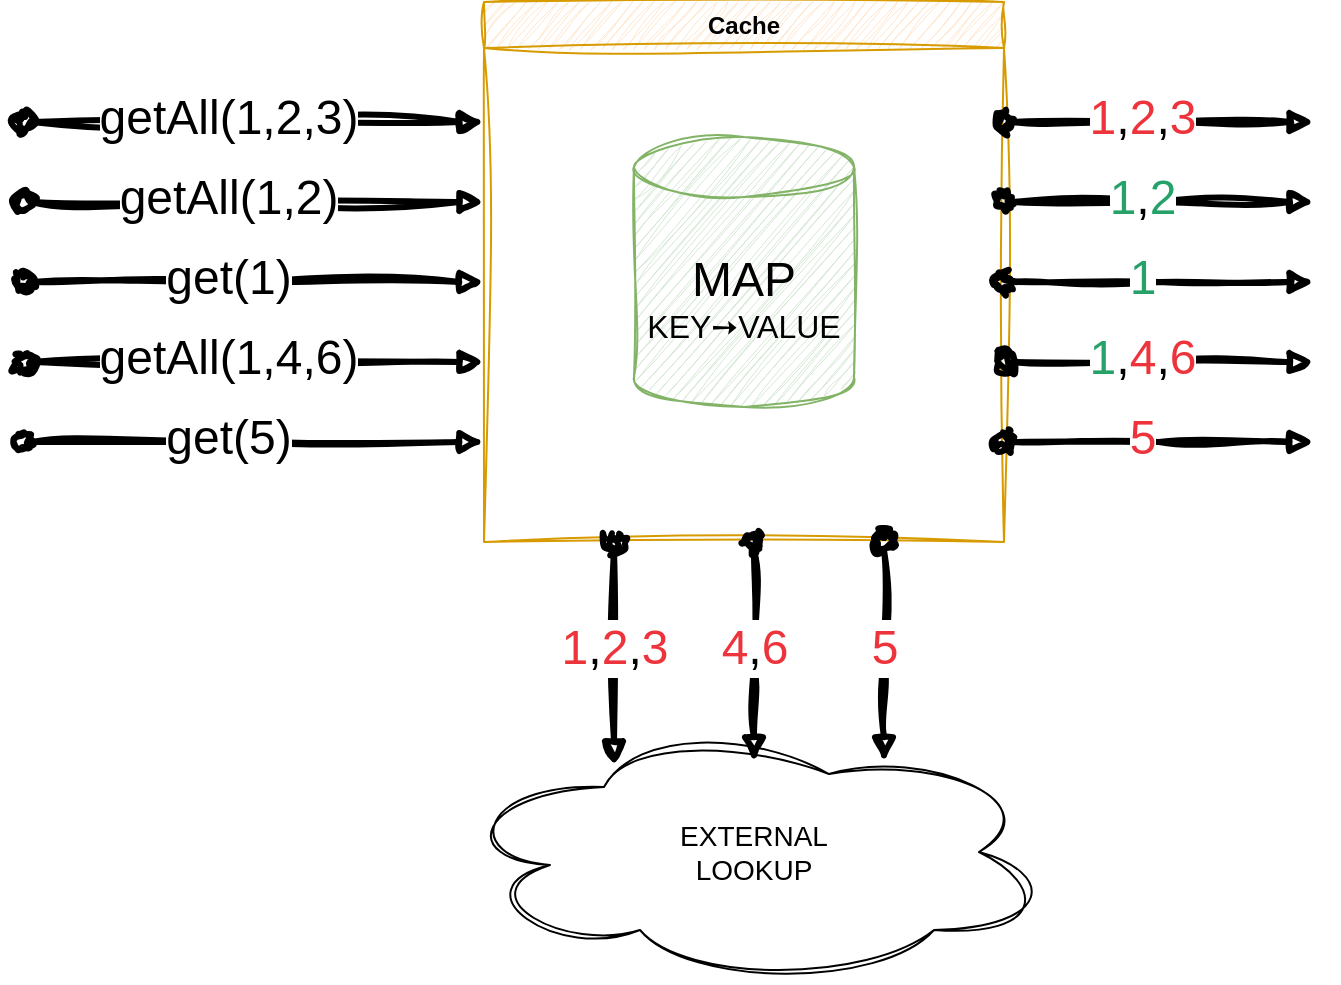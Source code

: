 <mxfile version="22.1.16" type="github">
  <diagram name="Page-1" id="2YBvvXClWsGukQMizWep">
    <mxGraphModel dx="1367" dy="649" grid="1" gridSize="10" guides="1" tooltips="1" connect="1" arrows="1" fold="1" page="1" pageScale="1" pageWidth="850" pageHeight="1100" math="0" shadow="0">
      <root>
        <mxCell id="0" />
        <mxCell id="1" parent="0" />
        <mxCell id="YcWAjNrXuXhaVXsh1sb0-1" value="Cache" style="swimlane;whiteSpace=wrap;html=1;fillColor=#ffe6cc;strokeColor=#d79b00;sketch=1;curveFitting=1;jiggle=2;" parent="1" vertex="1">
          <mxGeometry x="290" y="340" width="260" height="270" as="geometry" />
        </mxCell>
        <mxCell id="KGKpJTGk5lFJiOG2U9Ll-17" value="&lt;font style=&quot;font-size: 24px;&quot;&gt;MAP&lt;/font&gt;&lt;br&gt;&lt;font style=&quot;font-size: 16px;&quot;&gt;KEY➙VALUE&lt;/font&gt;" style="shape=cylinder3;whiteSpace=wrap;html=1;boundedLbl=1;backgroundOutline=1;size=15;fillColor=#d5e8d4;strokeColor=#82b366;sketch=1;curveFitting=1;jiggle=2;" vertex="1" parent="YcWAjNrXuXhaVXsh1sb0-1">
          <mxGeometry x="75" y="67.5" width="110" height="135" as="geometry" />
        </mxCell>
        <mxCell id="aM9ryv3xv72pqoxQDRHE-3" value="getAll(1,2,3)" style="html=1;verticalAlign=bottom;startArrow=oval;endArrow=block;startSize=8;edgeStyle=elbowEdgeStyle;elbow=vertical;curved=0;rounded=0;strokeWidth=3;fontSize=24;fontStyle=0;sketch=1;curveFitting=1;jiggle=2;entryX=0;entryY=0.5;entryDx=0;entryDy=0;labelBackgroundColor=default;" parent="1" edge="1">
          <mxGeometry x="-0.111" y="-15" relative="1" as="geometry">
            <mxPoint x="60" y="400" as="sourcePoint" />
            <mxPoint x="290" y="400" as="targetPoint" />
            <mxPoint as="offset" />
            <Array as="points" />
          </mxGeometry>
        </mxCell>
        <mxCell id="KGKpJTGk5lFJiOG2U9Ll-1" value="getAll(1,2)" style="html=1;verticalAlign=bottom;startArrow=oval;endArrow=block;startSize=8;edgeStyle=elbowEdgeStyle;elbow=vertical;curved=0;rounded=0;strokeWidth=3;fontSize=24;fontStyle=0;sketch=1;curveFitting=1;jiggle=2;entryX=0;entryY=0.5;entryDx=0;entryDy=0;labelBackgroundColor=default;" edge="1" parent="1">
          <mxGeometry x="-0.111" y="-15" relative="1" as="geometry">
            <mxPoint x="60" y="440" as="sourcePoint" />
            <mxPoint x="290" y="440" as="targetPoint" />
            <mxPoint as="offset" />
            <Array as="points" />
          </mxGeometry>
        </mxCell>
        <mxCell id="KGKpJTGk5lFJiOG2U9Ll-2" value="get(1)" style="html=1;verticalAlign=bottom;startArrow=oval;endArrow=block;startSize=8;edgeStyle=elbowEdgeStyle;elbow=horizontal;curved=0;rounded=0;strokeWidth=3;fontSize=24;fontStyle=0;sketch=1;curveFitting=1;jiggle=2;entryX=0;entryY=0.5;entryDx=0;entryDy=0;labelBackgroundColor=default;" edge="1" parent="1">
          <mxGeometry x="-0.111" y="-15" relative="1" as="geometry">
            <mxPoint x="60" y="480" as="sourcePoint" />
            <mxPoint x="290" y="480" as="targetPoint" />
            <mxPoint as="offset" />
            <Array as="points" />
          </mxGeometry>
        </mxCell>
        <mxCell id="KGKpJTGk5lFJiOG2U9Ll-3" value="getAll(1,4,6)" style="html=1;verticalAlign=bottom;startArrow=oval;endArrow=block;startSize=8;edgeStyle=elbowEdgeStyle;elbow=horizontal;curved=0;rounded=0;strokeWidth=3;fontSize=24;fontStyle=0;sketch=1;curveFitting=1;jiggle=2;entryX=0;entryY=0.5;entryDx=0;entryDy=0;labelBackgroundColor=default;" edge="1" parent="1">
          <mxGeometry x="-0.111" y="-15" relative="1" as="geometry">
            <mxPoint x="60" y="520" as="sourcePoint" />
            <mxPoint x="290" y="520" as="targetPoint" />
            <mxPoint as="offset" />
            <Array as="points" />
          </mxGeometry>
        </mxCell>
        <mxCell id="KGKpJTGk5lFJiOG2U9Ll-4" value="get(5)" style="html=1;verticalAlign=bottom;startArrow=oval;endArrow=block;startSize=8;edgeStyle=elbowEdgeStyle;elbow=vertical;curved=0;rounded=0;strokeWidth=3;fontSize=24;fontStyle=0;sketch=1;curveFitting=1;jiggle=2;entryX=0;entryY=0.5;entryDx=0;entryDy=0;labelBackgroundColor=default;" edge="1" parent="1">
          <mxGeometry x="-0.111" y="-15" relative="1" as="geometry">
            <mxPoint x="60" y="560" as="sourcePoint" />
            <mxPoint x="290" y="560" as="targetPoint" />
            <mxPoint as="offset" />
            <Array as="points" />
          </mxGeometry>
        </mxCell>
        <mxCell id="YcWAjNrXuXhaVXsh1sb0-4" value="EXTERNAL&lt;br&gt;LOOKUP" style="ellipse;shape=cloud;whiteSpace=wrap;html=1;fontSize=14;sketch=1;curveFitting=1;jiggle=2;" parent="1" vertex="1">
          <mxGeometry x="275" y="700" width="300" height="130" as="geometry" />
        </mxCell>
        <mxCell id="KGKpJTGk5lFJiOG2U9Ll-6" value="&lt;font color=&quot;#ed333b&quot;&gt;1&lt;/font&gt;,&lt;font color=&quot;#ed333b&quot;&gt;2&lt;/font&gt;,&lt;font color=&quot;#ed333b&quot;&gt;3&lt;/font&gt;" style="html=1;verticalAlign=bottom;startArrow=oval;endArrow=block;startSize=8;edgeStyle=elbowEdgeStyle;elbow=horizontal;curved=0;rounded=0;strokeWidth=3;fontSize=24;fontStyle=0;sketch=1;curveFitting=1;jiggle=2;entryX=0;entryY=0.5;entryDx=0;entryDy=0;labelBackgroundColor=default;" edge="1" parent="1">
          <mxGeometry x="-0.111" y="-15" relative="1" as="geometry">
            <mxPoint x="550" y="400" as="sourcePoint" />
            <mxPoint x="705" y="400" as="targetPoint" />
            <mxPoint as="offset" />
            <Array as="points" />
          </mxGeometry>
        </mxCell>
        <mxCell id="KGKpJTGk5lFJiOG2U9Ll-7" value="&lt;font color=&quot;#26a269&quot;&gt;1&lt;/font&gt;,&lt;font color=&quot;#26a269&quot;&gt;2&lt;/font&gt;" style="html=1;verticalAlign=bottom;startArrow=oval;endArrow=block;startSize=8;edgeStyle=elbowEdgeStyle;elbow=vertical;curved=0;rounded=0;strokeWidth=3;fontSize=24;fontStyle=0;sketch=1;curveFitting=1;jiggle=2;entryX=0;entryY=0.5;entryDx=0;entryDy=0;labelBackgroundColor=default;" edge="1" parent="1">
          <mxGeometry x="-0.111" y="-15" relative="1" as="geometry">
            <mxPoint x="550" y="440" as="sourcePoint" />
            <mxPoint x="705" y="440" as="targetPoint" />
            <mxPoint as="offset" />
            <Array as="points" />
          </mxGeometry>
        </mxCell>
        <mxCell id="KGKpJTGk5lFJiOG2U9Ll-8" value="&lt;font color=&quot;#26a269&quot;&gt;1&lt;/font&gt;" style="html=1;verticalAlign=bottom;startArrow=oval;endArrow=block;startSize=8;edgeStyle=elbowEdgeStyle;elbow=horizontal;curved=0;rounded=0;strokeWidth=3;fontSize=24;fontStyle=0;sketch=1;curveFitting=1;jiggle=2;entryX=0;entryY=0.5;entryDx=0;entryDy=0;labelBackgroundColor=default;" edge="1" parent="1">
          <mxGeometry x="-0.11" y="-15" relative="1" as="geometry">
            <mxPoint x="550" y="480" as="sourcePoint" />
            <mxPoint x="705" y="480" as="targetPoint" />
            <mxPoint as="offset" />
            <Array as="points" />
          </mxGeometry>
        </mxCell>
        <mxCell id="KGKpJTGk5lFJiOG2U9Ll-9" value="&lt;font color=&quot;#26a269&quot;&gt;1&lt;/font&gt;,&lt;font color=&quot;#ed333b&quot;&gt;4&lt;/font&gt;,&lt;font color=&quot;#ed333b&quot;&gt;6&lt;/font&gt;" style="html=1;verticalAlign=bottom;startArrow=oval;endArrow=block;startSize=8;edgeStyle=elbowEdgeStyle;elbow=horizontal;curved=0;rounded=0;strokeWidth=3;fontSize=24;fontStyle=0;sketch=1;curveFitting=1;jiggle=2;entryX=0;entryY=0.5;entryDx=0;entryDy=0;labelBackgroundColor=default;" edge="1" parent="1">
          <mxGeometry x="-0.11" y="-15" relative="1" as="geometry">
            <mxPoint x="550" y="520" as="sourcePoint" />
            <mxPoint x="705" y="520" as="targetPoint" />
            <mxPoint as="offset" />
            <Array as="points" />
          </mxGeometry>
        </mxCell>
        <mxCell id="KGKpJTGk5lFJiOG2U9Ll-10" value="&lt;font color=&quot;#ed333b&quot;&gt;5&lt;/font&gt;" style="html=1;verticalAlign=bottom;startArrow=oval;endArrow=block;startSize=8;edgeStyle=elbowEdgeStyle;elbow=vertical;curved=0;rounded=0;strokeWidth=3;fontSize=24;fontStyle=0;sketch=1;curveFitting=1;jiggle=2;entryX=0;entryY=0.5;entryDx=0;entryDy=0;labelBackgroundColor=default;" edge="1" parent="1">
          <mxGeometry x="-0.111" y="-15" relative="1" as="geometry">
            <mxPoint x="550" y="560" as="sourcePoint" />
            <mxPoint x="705" y="560" as="targetPoint" />
            <mxPoint as="offset" />
            <Array as="points" />
          </mxGeometry>
        </mxCell>
        <mxCell id="KGKpJTGk5lFJiOG2U9Ll-14" value="&lt;font color=&quot;#ed333b&quot;&gt;1&lt;/font&gt;,&lt;font color=&quot;#ed333b&quot;&gt;2&lt;/font&gt;,&lt;font color=&quot;#ed333b&quot;&gt;3&lt;/font&gt;" style="html=1;verticalAlign=bottom;startArrow=oval;endArrow=block;startSize=8;edgeStyle=elbowEdgeStyle;elbow=horizontal;curved=0;rounded=0;strokeWidth=3;fontSize=24;fontStyle=0;sketch=1;curveFitting=1;jiggle=2;labelBackgroundColor=default;exitX=0.25;exitY=1;exitDx=0;exitDy=0;entryX=0.267;entryY=0.169;entryDx=0;entryDy=0;entryPerimeter=0;" edge="1" parent="1" source="YcWAjNrXuXhaVXsh1sb0-1" target="YcWAjNrXuXhaVXsh1sb0-4">
          <mxGeometry x="0.249" relative="1" as="geometry">
            <mxPoint x="590" y="720" as="sourcePoint" />
            <mxPoint x="355" y="720" as="targetPoint" />
            <mxPoint as="offset" />
            <Array as="points" />
          </mxGeometry>
        </mxCell>
        <mxCell id="KGKpJTGk5lFJiOG2U9Ll-15" value="&lt;font color=&quot;#ed333b&quot;&gt;4&lt;/font&gt;,&lt;font color=&quot;#ed333b&quot;&gt;6&lt;/font&gt;" style="html=1;verticalAlign=bottom;startArrow=oval;endArrow=block;startSize=8;edgeStyle=elbowEdgeStyle;elbow=horizontal;curved=0;rounded=0;strokeWidth=3;fontSize=24;fontStyle=0;sketch=1;curveFitting=1;jiggle=2;labelBackgroundColor=default;exitX=0.25;exitY=1;exitDx=0;exitDy=0;" edge="1" parent="1">
          <mxGeometry x="0.273" relative="1" as="geometry">
            <mxPoint x="425" y="610" as="sourcePoint" />
            <mxPoint x="425" y="720" as="targetPoint" />
            <mxPoint as="offset" />
            <Array as="points">
              <mxPoint x="425" y="670" />
            </Array>
          </mxGeometry>
        </mxCell>
        <mxCell id="KGKpJTGk5lFJiOG2U9Ll-16" value="&lt;font color=&quot;#ed333b&quot;&gt;5&lt;/font&gt;" style="html=1;verticalAlign=bottom;startArrow=oval;endArrow=block;startSize=8;edgeStyle=elbowEdgeStyle;elbow=horizontal;curved=0;rounded=0;strokeWidth=3;fontSize=24;fontStyle=0;sketch=1;curveFitting=1;jiggle=2;labelBackgroundColor=default;exitX=0.25;exitY=1;exitDx=0;exitDy=0;" edge="1" parent="1">
          <mxGeometry x="0.273" relative="1" as="geometry">
            <mxPoint x="490" y="610" as="sourcePoint" />
            <mxPoint x="490" y="720" as="targetPoint" />
            <mxPoint as="offset" />
            <Array as="points">
              <mxPoint x="490" y="670" />
            </Array>
          </mxGeometry>
        </mxCell>
      </root>
    </mxGraphModel>
  </diagram>
</mxfile>
